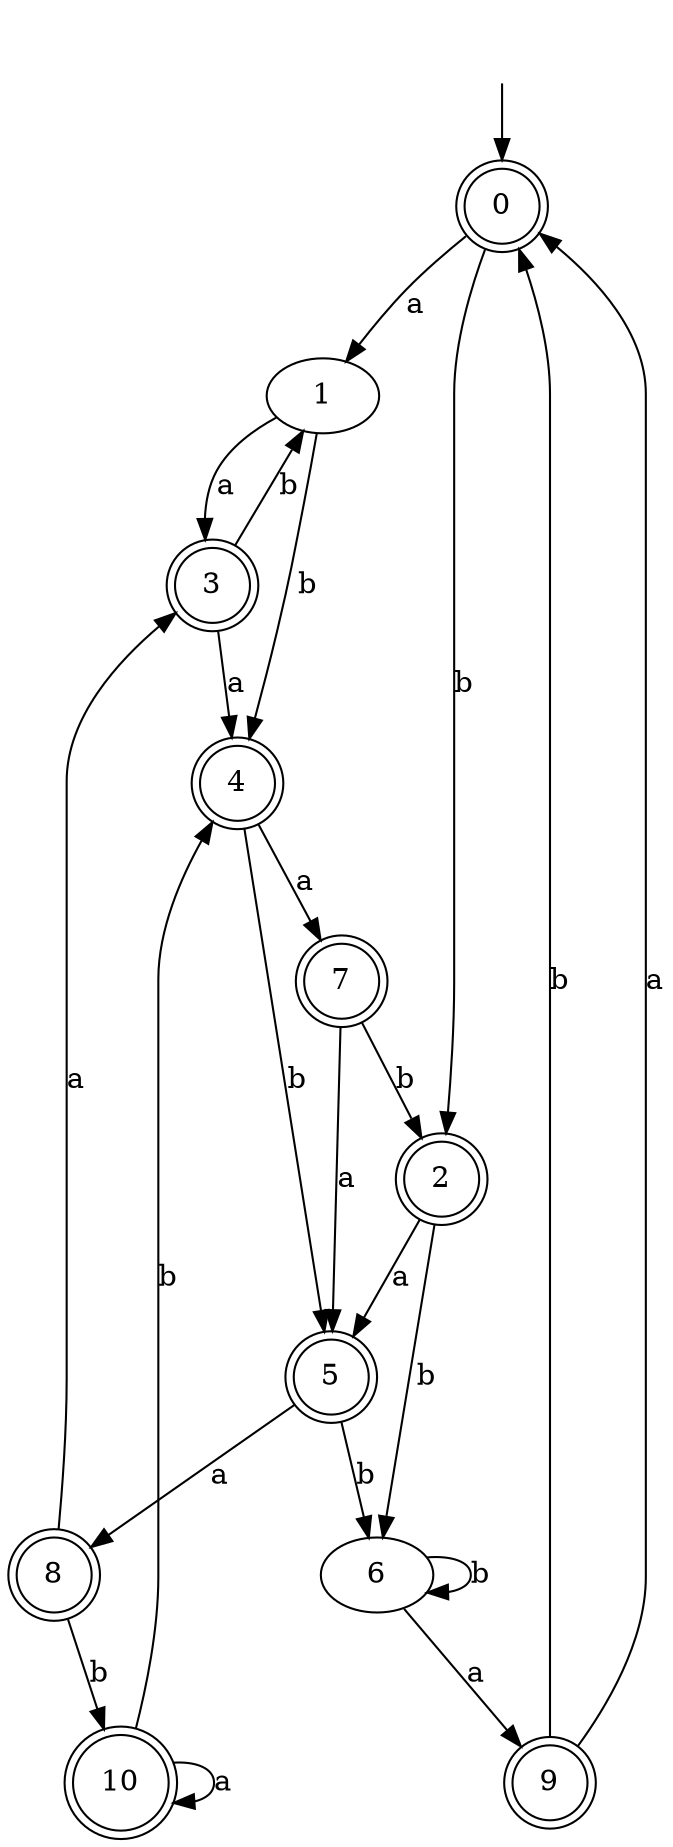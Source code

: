 digraph RandomDFA {
  __start0 [label="", shape=none];
  __start0 -> 0 [label=""];
  0 [shape=circle] [shape=doublecircle]
  0 -> 1 [label="a"]
  0 -> 2 [label="b"]
  1
  1 -> 3 [label="a"]
  1 -> 4 [label="b"]
  2 [shape=doublecircle]
  2 -> 5 [label="a"]
  2 -> 6 [label="b"]
  3 [shape=doublecircle]
  3 -> 4 [label="a"]
  3 -> 1 [label="b"]
  4 [shape=doublecircle]
  4 -> 7 [label="a"]
  4 -> 5 [label="b"]
  5 [shape=doublecircle]
  5 -> 8 [label="a"]
  5 -> 6 [label="b"]
  6
  6 -> 9 [label="a"]
  6 -> 6 [label="b"]
  7 [shape=doublecircle]
  7 -> 5 [label="a"]
  7 -> 2 [label="b"]
  8 [shape=doublecircle]
  8 -> 3 [label="a"]
  8 -> 10 [label="b"]
  9 [shape=doublecircle]
  9 -> 0 [label="a"]
  9 -> 0 [label="b"]
  10 [shape=doublecircle]
  10 -> 10 [label="a"]
  10 -> 4 [label="b"]
}
